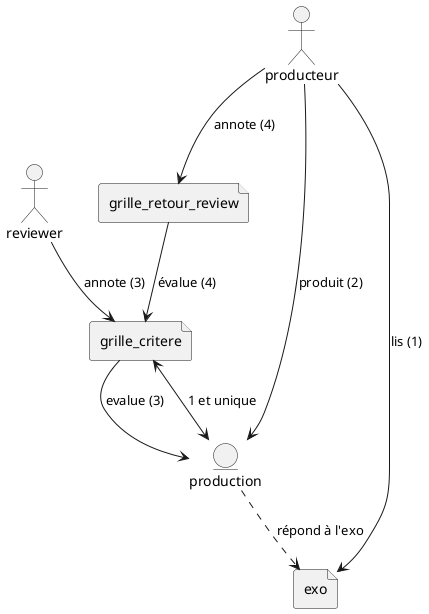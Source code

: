@startuml

actor reviewer
actor producteur

file grille_critere
entity production
file exo 
file grille_retour_review

producteur --> production : produit (2)
reviewer --> grille_critere : annote (3)
grille_critere --> production : evalue (3)
grille_critere <--> production : 1 et unique
producteur --> exo : lis (1)
production --> exo #line.dashed : répond à l'exo
producteur --> grille_retour_review : annote (4)
grille_retour_review --> grille_critere : évalue (4)


@enduml